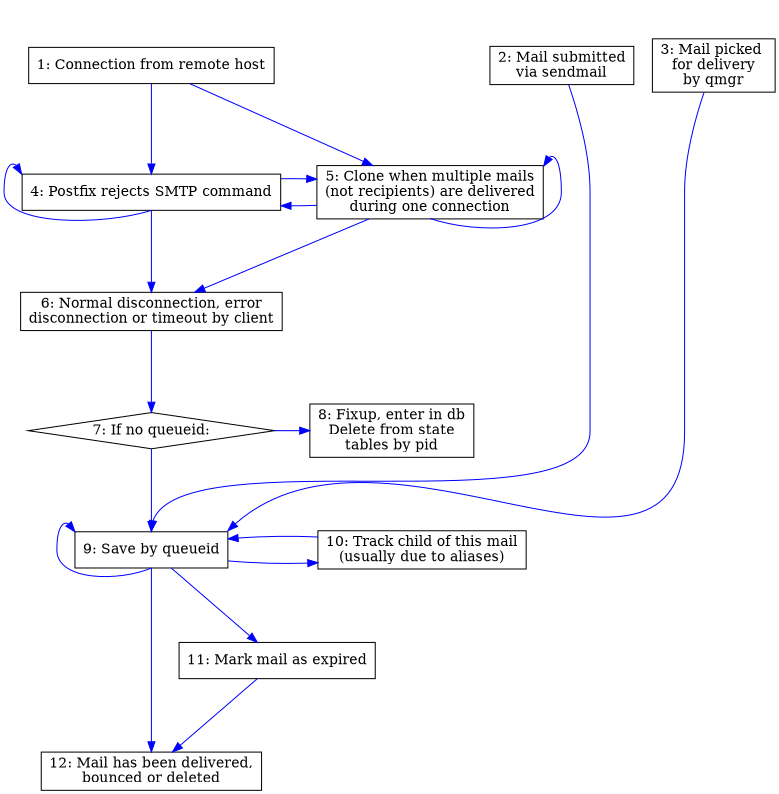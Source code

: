 /* vim: set textwidth=160 : */
/* $Id$ */

digraph logparser {
    graph [
        /* This seems to be width, height - but they interact strangely, so 
         * I'm never sure.
         */
        size = "5.2, 8.4"
        margin = "0"
        center = true
    ]
    node [
        shape = box
    ]
    edge [
        color = blue
        fontcolor = red
        minlen = 2
    ]

    /* EDGES */
    /* Connect from client */
    connect                         -> { rejection } [weight = 5]
    rejection                       -> { rejection } [dir = back, headport = s, tailport = nw]
    rejection                       -> { disconnect } [weight = 5]
    connect                         -> { clone }
    clone                           -> { clone } [dir = back, headport = s, tailport = ne]
    clone                           -> { disconnect }
    clone                           -> { rejection }
    rejection                       -> { clone }

    /* Disconnect without queueid */
    disconnect                      -> { if_no_queueid } [weight = 5]
    if_no_queueid                   -> { fixup_enter_in_db_disconnect }

    /* Disconnect with queueid */
    if_no_queueid                   -> { save_by_queueid } [weight = 5]

    /* Misc entry */
    pickup                          -> { save_by_queueid } [headport = n]
    qmgr_chooses_mail               -> { save_by_queueid } [headport = ne]
    /* Graph placement */
    connect                         -> { pickup } [style = invis, weight = 0]
    connect                         -> { qmgr_chooses_mail } [style = invis, weight = 0]

    /* Save results by queueid */
    save_by_queueid                 -> { track } [minlen = 5]
    track                           -> { save_by_queueid }
    save_by_queueid                 -> { save_by_queueid } [dir = back, headport = s, tailport = nw]
    save_by_queueid                 -> { commit } [weight = 10]

    /* Expired mails */
    save_by_queueid                 -> { expiry }
    expiry                          -> { commit } [weight = 0]

    /* NODE LABELS */
    rejection                       [label = "4: Postfix rejects SMTP command"]
    connect                         [label = "1: Connection from remote host"]
    clone                           [label = "5: Clone when multiple mails\n(not recipients) are delivered\nduring one connection"]

    /* Disconnect without queueid */
    disconnect                      [label = "6: Normal disconnection, error\ndisconnection or timeout by client"]
    if_no_queueid                   [label = "7: If no queueid:", shape = diamond]
    fixup_enter_in_db_disconnect    [label = "8: Fixup, enter in db\nDelete from state\ntables by pid"]

    /* Disconnect with queueid - already covered */

    /* Misc entry */
    pickup                          [label = "2: Mail submitted\nvia sendmail"]
    qmgr_chooses_mail               [label = "3: Mail picked \nfor delivery\nby qmgr"]

    /* Save results by queueid */
    save_by_queueid                 [label = "9: Save by queueid"]
    track                           [label = "10: Track child of this mail\n(usually due to aliases)"]

    /* Expiry */
    expiry                          [label = "11: Mark mail as expired"]

    /* Commit is complicated */
    /* Neither parent nor child. */
    commit                          [label = "12: Mail has been delivered,\nbounced or deleted"]

    /* SUB-GRAPHS */
    subgraph sources {
        rank = source
        pickup
        qmgr_chooses_mail
        connect
    }

    subgraph clone_or_save {
        rank = same
        clone
        rejection
    }

    subgraph disconnect_without_queueid {
        rank = same
        if_no_queueid
        fixup_enter_in_db_disconnect
    }

    subgraph save_or_track {
        rank = same
        track
        save_by_queueid
    }

}

